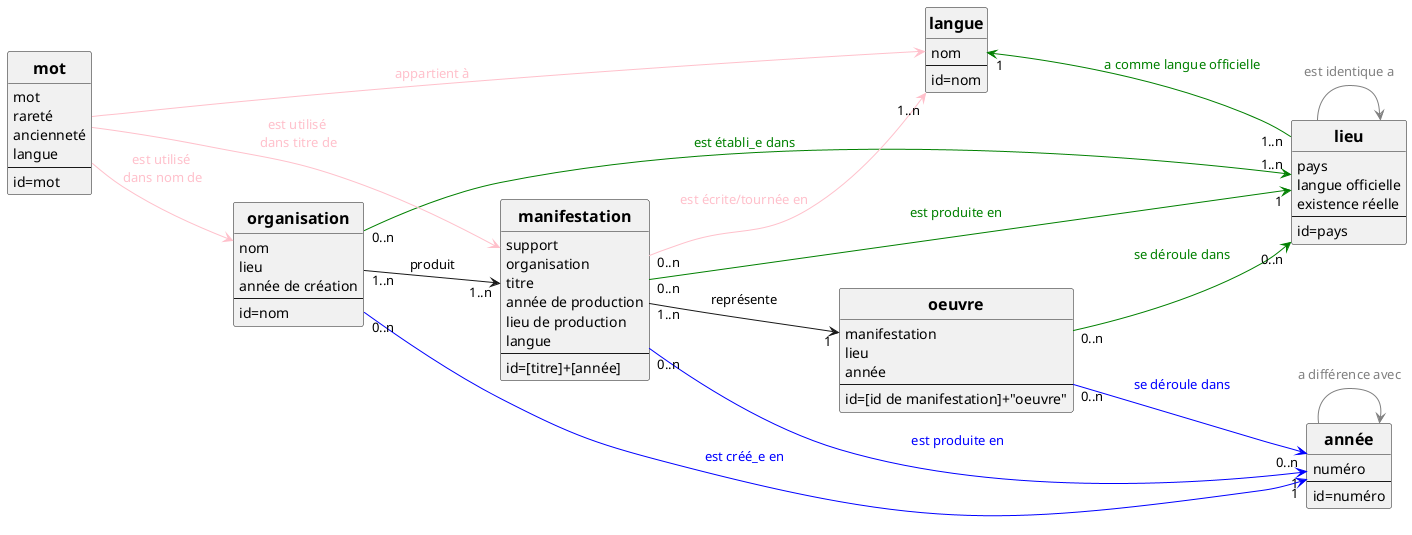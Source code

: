 @startuml
left to right direction
/' skinparam monochrome true '/
/' skinparam linetype ortho '/
skinparam shadowing false
skinparam sequenceMessageAlign center
skinparam ClassFontSize 16
skinparam ClassFontStyle bold
hide class circle
hide empty fields
/' classes '/
class manifestation {
	support
	organisation
	titre
	année de production
	lieu de production
	langue
	--
	id=[titre]+[année]
}
class oeuvre {
	manifestation
	lieu
	année
	--
	id=[id de manifestation]+"oeuvre"
}
class mot {
	mot
	rareté
	ancienneté
	langue
	--
	id=mot
}
class lieu {
	pays
	langue officielle
	existence réelle
	--
	id=pays
}
class organisation {
	nom
	lieu
	année de création
	--
	id=nom
}
class année {
	numéro
	--
	id=numéro
}
class langue {
	nom
	--
	id=nom
}
/' relations '/ 
organisation  "1..n" --> "1..n" manifestation: produit
manifestation "0..n" -[#blue]-> "1" année: <font color="blue"> est produite en
manifestation "1..n" -->  "1" oeuvre: représente
organisation  "0..n" -[#blue]-> "1" année: <font color="blue">est créé_e en
oeuvre "0..n" -[#blue]-> "0..n" année: <font color="blue">se déroule dans
oeuvre "0..n" -[#green]-> "0..n" lieu: <font color="green">se déroule dans

organisation "0..n" -[#green]-> "1..n" lieu: <font color="green">est établi_e dans

manifestation "0..n" -[#green]-> "1" lieu: <font color="green">est produite en
manifestation "0..n" -[#pink]-> "1..n" langue: <font color="pink">est écrite/tournée en
langue "1" <-[#green]-  "1..n" lieu: <font color="green">a comme langue officielle

mot  -[#pink]-> manifestation: <font color="pink">est utilisé \n<font color="pink">dans titre de
mot  -[#pink]-> organisation: <font color="pink">est utilisé \n<font color="pink">dans nom de
mot  -[#pink]-> langue: <font color="pink">appartient à

année -[#grey]-> année: <font color="grey">a différence avec
lieu -[#grey]-> lieu: <font color="grey">est identique a
@enduml
